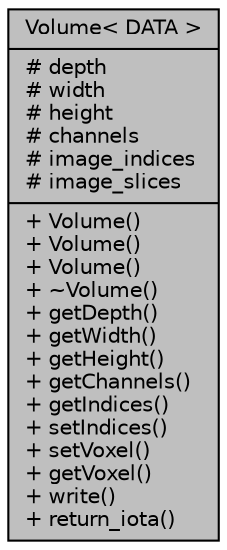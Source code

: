 digraph "Volume&lt; DATA &gt;"
{
 // LATEX_PDF_SIZE
  edge [fontname="Helvetica",fontsize="10",labelfontname="Helvetica",labelfontsize="10"];
  node [fontname="Helvetica",fontsize="10",shape=record];
  Node1 [label="{Volume\< DATA \>\n|# depth\l# width\l# height\l# channels\l# image_indices\l# image_slices\l|+ Volume()\l+ Volume()\l+ Volume()\l+ ~Volume()\l+ getDepth()\l+ getWidth()\l+ getHeight()\l+ getChannels()\l+ getIndices()\l+ setIndices()\l+ setVoxel()\l+ getVoxel()\l+ write()\l+ return_iota()\l}",height=0.2,width=0.4,color="black", fillcolor="grey75", style="filled", fontcolor="black",tooltip="Class for representing volumetric data as a collection of 2D image slices."];
}
